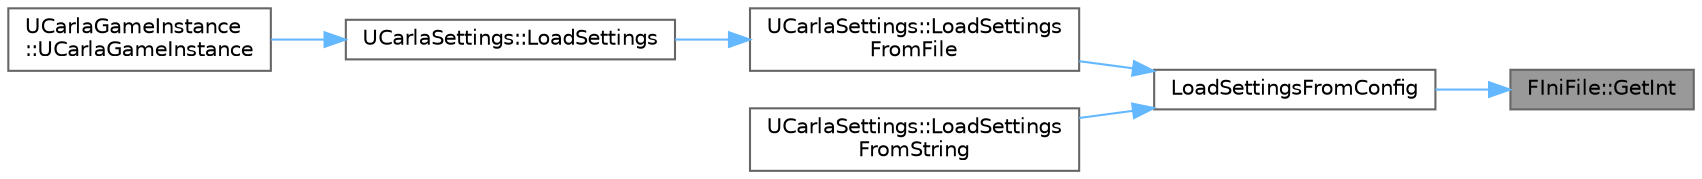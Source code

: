 digraph "FIniFile::GetInt"
{
 // INTERACTIVE_SVG=YES
 // LATEX_PDF_SIZE
  bgcolor="transparent";
  edge [fontname=Helvetica,fontsize=10,labelfontname=Helvetica,labelfontsize=10];
  node [fontname=Helvetica,fontsize=10,shape=box,height=0.2,width=0.4];
  rankdir="RL";
  Node1 [id="Node000001",label="FIniFile::GetInt",height=0.2,width=0.4,color="gray40", fillcolor="grey60", style="filled", fontcolor="black",tooltip=" "];
  Node1 -> Node2 [id="edge1_Node000001_Node000002",dir="back",color="steelblue1",style="solid",tooltip=" "];
  Node2 [id="Node000002",label="LoadSettingsFromConfig",height=0.2,width=0.4,color="grey40", fillcolor="white", style="filled",URL="$dc/d42/CarlaSettings_8cpp.html#a602a9561bdae71fa20d601f6fbad6b33",tooltip=" "];
  Node2 -> Node3 [id="edge2_Node000002_Node000003",dir="back",color="steelblue1",style="solid",tooltip=" "];
  Node3 [id="Node000003",label="UCarlaSettings::LoadSettings\lFromFile",height=0.2,width=0.4,color="grey40", fillcolor="white", style="filled",URL="$d7/d1e/classUCarlaSettings.html#aa20145a25cbf094c738d7177b3291f8e",tooltip=" "];
  Node3 -> Node4 [id="edge3_Node000003_Node000004",dir="back",color="steelblue1",style="solid",tooltip=" "];
  Node4 [id="Node000004",label="UCarlaSettings::LoadSettings",height=0.2,width=0.4,color="grey40", fillcolor="white", style="filled",URL="$d7/d1e/classUCarlaSettings.html#a174db9a076cd0df7a2324ca728aeb1e5",tooltip="Load the settings based on the command-line arguments and the INI file if provided."];
  Node4 -> Node5 [id="edge4_Node000004_Node000005",dir="back",color="steelblue1",style="solid",tooltip=" "];
  Node5 [id="Node000005",label="UCarlaGameInstance\l::UCarlaGameInstance",height=0.2,width=0.4,color="grey40", fillcolor="white", style="filled",URL="$da/d55/classUCarlaGameInstance.html#a3b28f0bd7dba5a2857929f24f87927d2",tooltip=" "];
  Node2 -> Node6 [id="edge5_Node000002_Node000006",dir="back",color="steelblue1",style="solid",tooltip=" "];
  Node6 [id="Node000006",label="UCarlaSettings::LoadSettings\lFromString",height=0.2,width=0.4,color="grey40", fillcolor="white", style="filled",URL="$d7/d1e/classUCarlaSettings.html#afc4fa4bccd88bf1f33b73982d31170d5",tooltip="Load the settings from the given string (formatted as INI)."];
}

